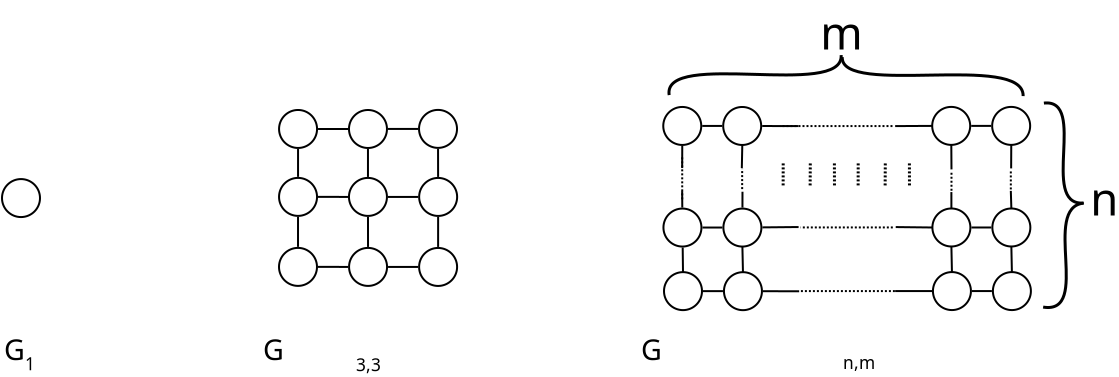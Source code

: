 <?xml version="1.0" encoding="UTF-8"?>
<dia:diagram xmlns:dia="http://www.lysator.liu.se/~alla/dia/">
  <dia:layer name="Background" visible="true" active="true">
    <dia:object type="Standard - Text" version="1" id="O0">
      <dia:attribute name="obj_pos">
        <dia:point val="7.811,18.254"/>
      </dia:attribute>
      <dia:attribute name="obj_bb">
        <dia:rectangle val="7.811,17.449;8.361,18.459"/>
      </dia:attribute>
      <dia:attribute name="text">
        <dia:composite type="text">
          <dia:attribute name="string">
            <dia:string>#1#</dia:string>
          </dia:attribute>
          <dia:attribute name="font">
            <dia:font family="sans" style="0" name="Helvetica"/>
          </dia:attribute>
          <dia:attribute name="height">
            <dia:real val="1.082"/>
          </dia:attribute>
          <dia:attribute name="pos">
            <dia:point val="7.811,18.254"/>
          </dia:attribute>
          <dia:attribute name="color">
            <dia:color val="#000000"/>
          </dia:attribute>
          <dia:attribute name="alignment">
            <dia:enum val="0"/>
          </dia:attribute>
        </dia:composite>
      </dia:attribute>
      <dia:attribute name="valign">
        <dia:enum val="3"/>
      </dia:attribute>
    </dia:object>
    <dia:object type="Standard - Ellipse" version="0" id="O1">
      <dia:attribute name="obj_pos">
        <dia:point val="6.655,8.699"/>
      </dia:attribute>
      <dia:attribute name="obj_bb">
        <dia:rectangle val="6.605,8.649;8.605,10.649"/>
      </dia:attribute>
      <dia:attribute name="elem_corner">
        <dia:point val="6.655,8.699"/>
      </dia:attribute>
      <dia:attribute name="elem_width">
        <dia:real val="1.9"/>
      </dia:attribute>
      <dia:attribute name="elem_height">
        <dia:real val="1.9"/>
      </dia:attribute>
      <dia:attribute name="border_width">
        <dia:real val="0.1"/>
      </dia:attribute>
      <dia:attribute name="aspect">
        <dia:enum val="2"/>
      </dia:attribute>
    </dia:object>
    <dia:object type="Standard - Line" version="0" id="O2">
      <dia:attribute name="obj_pos">
        <dia:point val="46.513,14.309"/>
      </dia:attribute>
      <dia:attribute name="obj_bb">
        <dia:rectangle val="44.652,14.255;46.563,14.36"/>
      </dia:attribute>
      <dia:attribute name="conn_endpoints">
        <dia:point val="46.513,14.309"/>
        <dia:point val="44.702,14.306"/>
      </dia:attribute>
      <dia:attribute name="numcp">
        <dia:int val="1"/>
      </dia:attribute>
      <dia:attribute name="line_width">
        <dia:real val="0.1"/>
      </dia:attribute>
      <dia:connections>
        <dia:connection handle="1" to="O6" connection="8"/>
      </dia:connections>
    </dia:object>
    <dia:object type="Standard - Line" version="0" id="O3">
      <dia:attribute name="obj_pos">
        <dia:point val="41.705,14.303"/>
      </dia:attribute>
      <dia:attribute name="obj_bb">
        <dia:rectangle val="41.655,14.253;42.753,14.353"/>
      </dia:attribute>
      <dia:attribute name="conn_endpoints">
        <dia:point val="41.705,14.303"/>
        <dia:point val="42.703,14.303"/>
      </dia:attribute>
      <dia:attribute name="numcp">
        <dia:int val="1"/>
      </dia:attribute>
      <dia:attribute name="line_width">
        <dia:real val="0.1"/>
      </dia:attribute>
      <dia:connections>
        <dia:connection handle="0" to="O7" connection="8"/>
        <dia:connection handle="1" to="O6" connection="8"/>
      </dia:connections>
    </dia:object>
    <dia:object type="Standard - Line" version="0" id="O4">
      <dia:attribute name="obj_pos">
        <dia:point val="56.15,14.3"/>
      </dia:attribute>
      <dia:attribute name="obj_bb">
        <dia:rectangle val="55.102,14.249;56.2,14.35"/>
      </dia:attribute>
      <dia:attribute name="conn_endpoints">
        <dia:point val="56.15,14.3"/>
        <dia:point val="55.152,14.3"/>
      </dia:attribute>
      <dia:attribute name="numcp">
        <dia:int val="1"/>
      </dia:attribute>
      <dia:attribute name="line_width">
        <dia:real val="0.1"/>
      </dia:attribute>
      <dia:connections>
        <dia:connection handle="0" to="O5" connection="8"/>
        <dia:connection handle="1" to="O8" connection="8"/>
      </dia:connections>
    </dia:object>
    <dia:object type="Standard - Ellipse" version="0" id="O5">
      <dia:attribute name="obj_pos">
        <dia:point val="56.2,13.35"/>
      </dia:attribute>
      <dia:attribute name="obj_bb">
        <dia:rectangle val="56.15,13.3;58.15,15.3"/>
      </dia:attribute>
      <dia:attribute name="elem_corner">
        <dia:point val="56.2,13.35"/>
      </dia:attribute>
      <dia:attribute name="elem_width">
        <dia:real val="1.9"/>
      </dia:attribute>
      <dia:attribute name="elem_height">
        <dia:real val="1.9"/>
      </dia:attribute>
      <dia:attribute name="border_width">
        <dia:real val="0.1"/>
      </dia:attribute>
      <dia:attribute name="aspect">
        <dia:enum val="2"/>
      </dia:attribute>
    </dia:object>
    <dia:object type="Standard - Ellipse" version="0" id="O6">
      <dia:attribute name="obj_pos">
        <dia:point val="42.753,13.354"/>
      </dia:attribute>
      <dia:attribute name="obj_bb">
        <dia:rectangle val="42.703,13.303;44.703,15.303"/>
      </dia:attribute>
      <dia:attribute name="elem_corner">
        <dia:point val="42.753,13.354"/>
      </dia:attribute>
      <dia:attribute name="elem_width">
        <dia:real val="1.9"/>
      </dia:attribute>
      <dia:attribute name="elem_height">
        <dia:real val="1.9"/>
      </dia:attribute>
      <dia:attribute name="border_width">
        <dia:real val="0.1"/>
      </dia:attribute>
      <dia:attribute name="aspect">
        <dia:enum val="2"/>
      </dia:attribute>
    </dia:object>
    <dia:object type="Standard - Ellipse" version="0" id="O7">
      <dia:attribute name="obj_pos">
        <dia:point val="39.755,13.352"/>
      </dia:attribute>
      <dia:attribute name="obj_bb">
        <dia:rectangle val="39.705,13.302;41.705,15.302"/>
      </dia:attribute>
      <dia:attribute name="elem_corner">
        <dia:point val="39.755,13.352"/>
      </dia:attribute>
      <dia:attribute name="elem_width">
        <dia:real val="1.9"/>
      </dia:attribute>
      <dia:attribute name="elem_height">
        <dia:real val="1.9"/>
      </dia:attribute>
      <dia:attribute name="border_width">
        <dia:real val="0.1"/>
      </dia:attribute>
      <dia:attribute name="aspect">
        <dia:enum val="2"/>
      </dia:attribute>
    </dia:object>
    <dia:object type="Standard - Ellipse" version="0" id="O8">
      <dia:attribute name="obj_pos">
        <dia:point val="53.202,13.349"/>
      </dia:attribute>
      <dia:attribute name="obj_bb">
        <dia:rectangle val="53.152,13.299;55.152,15.299"/>
      </dia:attribute>
      <dia:attribute name="elem_corner">
        <dia:point val="53.202,13.349"/>
      </dia:attribute>
      <dia:attribute name="elem_width">
        <dia:real val="1.9"/>
      </dia:attribute>
      <dia:attribute name="elem_height">
        <dia:real val="1.9"/>
      </dia:attribute>
      <dia:attribute name="border_width">
        <dia:real val="0.1"/>
      </dia:attribute>
      <dia:attribute name="show_background">
        <dia:boolean val="false"/>
      </dia:attribute>
      <dia:attribute name="aspect">
        <dia:enum val="2"/>
      </dia:attribute>
    </dia:object>
    <dia:object type="Standard - Line" version="0" id="O9">
      <dia:attribute name="obj_pos">
        <dia:point val="53.202,14.299"/>
      </dia:attribute>
      <dia:attribute name="obj_bb">
        <dia:rectangle val="51.263,14.249;53.252,14.35"/>
      </dia:attribute>
      <dia:attribute name="conn_endpoints">
        <dia:point val="53.202,14.299"/>
        <dia:point val="51.312,14.3"/>
      </dia:attribute>
      <dia:attribute name="numcp">
        <dia:int val="1"/>
      </dia:attribute>
      <dia:attribute name="line_width">
        <dia:real val="0.1"/>
      </dia:attribute>
      <dia:connections>
        <dia:connection handle="0" to="O8" connection="3"/>
      </dia:connections>
    </dia:object>
    <dia:object type="Standard - Line" version="0" id="O10">
      <dia:attribute name="obj_pos">
        <dia:point val="51.3,14.3"/>
      </dia:attribute>
      <dia:attribute name="obj_bb">
        <dia:rectangle val="46.5,14.25;51.35,14.35"/>
      </dia:attribute>
      <dia:attribute name="conn_endpoints">
        <dia:point val="51.3,14.3"/>
        <dia:point val="46.55,14.3"/>
      </dia:attribute>
      <dia:attribute name="numcp">
        <dia:int val="1"/>
      </dia:attribute>
      <dia:attribute name="line_width">
        <dia:real val="0.1"/>
      </dia:attribute>
      <dia:attribute name="line_style">
        <dia:enum val="4"/>
      </dia:attribute>
    </dia:object>
    <dia:object type="Standard - Text" version="1" id="O11">
      <dia:attribute name="obj_pos">
        <dia:point val="6.75,17.759"/>
      </dia:attribute>
      <dia:attribute name="obj_bb">
        <dia:rectangle val="6.75,16.429;48.748,18.097"/>
      </dia:attribute>
      <dia:attribute name="text">
        <dia:composite type="text">
          <dia:attribute name="string">
            <dia:string>#G                                  G                                                   G#</dia:string>
          </dia:attribute>
          <dia:attribute name="font">
            <dia:font family="sans" style="0" name="Helvetica"/>
          </dia:attribute>
          <dia:attribute name="height">
            <dia:real val="1.788"/>
          </dia:attribute>
          <dia:attribute name="pos">
            <dia:point val="6.75,17.759"/>
          </dia:attribute>
          <dia:attribute name="color">
            <dia:color val="#000000"/>
          </dia:attribute>
          <dia:attribute name="alignment">
            <dia:enum val="0"/>
          </dia:attribute>
        </dia:composite>
      </dia:attribute>
      <dia:attribute name="valign">
        <dia:enum val="3"/>
      </dia:attribute>
    </dia:object>
    <dia:object type="Standard - Text" version="1" id="O12">
      <dia:attribute name="obj_pos">
        <dia:point val="24.355,18.304"/>
      </dia:attribute>
      <dia:attribute name="obj_bb">
        <dia:rectangle val="24.355,17.499;25.73,18.509"/>
      </dia:attribute>
      <dia:attribute name="text">
        <dia:composite type="text">
          <dia:attribute name="string">
            <dia:string>#3,3#</dia:string>
          </dia:attribute>
          <dia:attribute name="font">
            <dia:font family="sans" style="0" name="Helvetica"/>
          </dia:attribute>
          <dia:attribute name="height">
            <dia:real val="1.082"/>
          </dia:attribute>
          <dia:attribute name="pos">
            <dia:point val="24.355,18.304"/>
          </dia:attribute>
          <dia:attribute name="color">
            <dia:color val="#000000"/>
          </dia:attribute>
          <dia:attribute name="alignment">
            <dia:enum val="0"/>
          </dia:attribute>
        </dia:composite>
      </dia:attribute>
      <dia:attribute name="valign">
        <dia:enum val="3"/>
      </dia:attribute>
    </dia:object>
    <dia:object type="Standard - Text" version="1" id="O13">
      <dia:attribute name="obj_pos">
        <dia:point val="48.71,18.194"/>
      </dia:attribute>
      <dia:attribute name="obj_bb">
        <dia:rectangle val="48.71,17.389;50.377,18.399"/>
      </dia:attribute>
      <dia:attribute name="text">
        <dia:composite type="text">
          <dia:attribute name="string">
            <dia:string>#n,m#</dia:string>
          </dia:attribute>
          <dia:attribute name="font">
            <dia:font family="sans" style="0" name="Helvetica"/>
          </dia:attribute>
          <dia:attribute name="height">
            <dia:real val="1.082"/>
          </dia:attribute>
          <dia:attribute name="pos">
            <dia:point val="48.71,18.194"/>
          </dia:attribute>
          <dia:attribute name="color">
            <dia:color val="#000000"/>
          </dia:attribute>
          <dia:attribute name="alignment">
            <dia:enum val="0"/>
          </dia:attribute>
        </dia:composite>
      </dia:attribute>
      <dia:attribute name="valign">
        <dia:enum val="3"/>
      </dia:attribute>
    </dia:object>
    <dia:object type="Standard - Ellipse" version="0" id="O14">
      <dia:attribute name="obj_pos">
        <dia:point val="20.505,12.14"/>
      </dia:attribute>
      <dia:attribute name="obj_bb">
        <dia:rectangle val="20.455,12.09;22.455,14.09"/>
      </dia:attribute>
      <dia:attribute name="elem_corner">
        <dia:point val="20.505,12.14"/>
      </dia:attribute>
      <dia:attribute name="elem_width">
        <dia:real val="1.9"/>
      </dia:attribute>
      <dia:attribute name="elem_height">
        <dia:real val="1.9"/>
      </dia:attribute>
      <dia:attribute name="border_width">
        <dia:real val="0.1"/>
      </dia:attribute>
      <dia:attribute name="aspect">
        <dia:enum val="2"/>
      </dia:attribute>
    </dia:object>
    <dia:object type="Standard - Ellipse" version="0" id="O15">
      <dia:attribute name="obj_pos">
        <dia:point val="20.508,5.244"/>
      </dia:attribute>
      <dia:attribute name="obj_bb">
        <dia:rectangle val="20.458,5.194;22.458,7.194"/>
      </dia:attribute>
      <dia:attribute name="elem_corner">
        <dia:point val="20.508,5.244"/>
      </dia:attribute>
      <dia:attribute name="elem_width">
        <dia:real val="1.9"/>
      </dia:attribute>
      <dia:attribute name="elem_height">
        <dia:real val="1.9"/>
      </dia:attribute>
      <dia:attribute name="border_width">
        <dia:real val="0.1"/>
      </dia:attribute>
      <dia:attribute name="aspect">
        <dia:enum val="2"/>
      </dia:attribute>
    </dia:object>
    <dia:object type="Standard - Ellipse" version="0" id="O16">
      <dia:attribute name="obj_pos">
        <dia:point val="20.507,8.64"/>
      </dia:attribute>
      <dia:attribute name="obj_bb">
        <dia:rectangle val="20.457,8.59;22.457,10.59"/>
      </dia:attribute>
      <dia:attribute name="elem_corner">
        <dia:point val="20.507,8.64"/>
      </dia:attribute>
      <dia:attribute name="elem_width">
        <dia:real val="1.9"/>
      </dia:attribute>
      <dia:attribute name="elem_height">
        <dia:real val="1.9"/>
      </dia:attribute>
      <dia:attribute name="border_width">
        <dia:real val="0.1"/>
      </dia:attribute>
      <dia:attribute name="show_background">
        <dia:boolean val="false"/>
      </dia:attribute>
      <dia:attribute name="aspect">
        <dia:enum val="2"/>
      </dia:attribute>
    </dia:object>
    <dia:object type="Standard - Ellipse" version="0" id="O17">
      <dia:attribute name="obj_pos">
        <dia:point val="24.008,12.141"/>
      </dia:attribute>
      <dia:attribute name="obj_bb">
        <dia:rectangle val="23.957,12.091;25.957,14.091"/>
      </dia:attribute>
      <dia:attribute name="elem_corner">
        <dia:point val="24.008,12.141"/>
      </dia:attribute>
      <dia:attribute name="elem_width">
        <dia:real val="1.9"/>
      </dia:attribute>
      <dia:attribute name="elem_height">
        <dia:real val="1.9"/>
      </dia:attribute>
      <dia:attribute name="border_width">
        <dia:real val="0.1"/>
      </dia:attribute>
      <dia:attribute name="aspect">
        <dia:enum val="2"/>
      </dia:attribute>
    </dia:object>
    <dia:object type="Standard - Ellipse" version="0" id="O18">
      <dia:attribute name="obj_pos">
        <dia:point val="24.004,5.245"/>
      </dia:attribute>
      <dia:attribute name="obj_bb">
        <dia:rectangle val="23.954,5.195;25.954,7.195"/>
      </dia:attribute>
      <dia:attribute name="elem_corner">
        <dia:point val="24.004,5.245"/>
      </dia:attribute>
      <dia:attribute name="elem_width">
        <dia:real val="1.9"/>
      </dia:attribute>
      <dia:attribute name="elem_height">
        <dia:real val="1.9"/>
      </dia:attribute>
      <dia:attribute name="border_width">
        <dia:real val="0.1"/>
      </dia:attribute>
      <dia:attribute name="aspect">
        <dia:enum val="2"/>
      </dia:attribute>
    </dia:object>
    <dia:object type="Standard - Ellipse" version="0" id="O19">
      <dia:attribute name="obj_pos">
        <dia:point val="24.003,8.641"/>
      </dia:attribute>
      <dia:attribute name="obj_bb">
        <dia:rectangle val="23.953,8.591;25.953,10.591"/>
      </dia:attribute>
      <dia:attribute name="elem_corner">
        <dia:point val="24.003,8.641"/>
      </dia:attribute>
      <dia:attribute name="elem_width">
        <dia:real val="1.9"/>
      </dia:attribute>
      <dia:attribute name="elem_height">
        <dia:real val="1.9"/>
      </dia:attribute>
      <dia:attribute name="border_width">
        <dia:real val="0.1"/>
      </dia:attribute>
      <dia:attribute name="show_background">
        <dia:boolean val="false"/>
      </dia:attribute>
      <dia:attribute name="aspect">
        <dia:enum val="2"/>
      </dia:attribute>
    </dia:object>
    <dia:object type="Standard - Ellipse" version="0" id="O20">
      <dia:attribute name="obj_pos">
        <dia:point val="27.51,12.143"/>
      </dia:attribute>
      <dia:attribute name="obj_bb">
        <dia:rectangle val="27.46,12.092;29.46,14.092"/>
      </dia:attribute>
      <dia:attribute name="elem_corner">
        <dia:point val="27.51,12.143"/>
      </dia:attribute>
      <dia:attribute name="elem_width">
        <dia:real val="1.9"/>
      </dia:attribute>
      <dia:attribute name="elem_height">
        <dia:real val="1.9"/>
      </dia:attribute>
      <dia:attribute name="border_width">
        <dia:real val="0.1"/>
      </dia:attribute>
      <dia:attribute name="aspect">
        <dia:enum val="2"/>
      </dia:attribute>
    </dia:object>
    <dia:object type="Standard - Ellipse" version="0" id="O21">
      <dia:attribute name="obj_pos">
        <dia:point val="27.506,5.24"/>
      </dia:attribute>
      <dia:attribute name="obj_bb">
        <dia:rectangle val="27.456,5.19;29.456,7.19"/>
      </dia:attribute>
      <dia:attribute name="elem_corner">
        <dia:point val="27.506,5.24"/>
      </dia:attribute>
      <dia:attribute name="elem_width">
        <dia:real val="1.9"/>
      </dia:attribute>
      <dia:attribute name="elem_height">
        <dia:real val="1.9"/>
      </dia:attribute>
      <dia:attribute name="border_width">
        <dia:real val="0.1"/>
      </dia:attribute>
      <dia:attribute name="aspect">
        <dia:enum val="2"/>
      </dia:attribute>
    </dia:object>
    <dia:object type="Standard - Ellipse" version="0" id="O22">
      <dia:attribute name="obj_pos">
        <dia:point val="27.512,8.642"/>
      </dia:attribute>
      <dia:attribute name="obj_bb">
        <dia:rectangle val="27.462,8.592;29.462,10.592"/>
      </dia:attribute>
      <dia:attribute name="elem_corner">
        <dia:point val="27.512,8.642"/>
      </dia:attribute>
      <dia:attribute name="elem_width">
        <dia:real val="1.9"/>
      </dia:attribute>
      <dia:attribute name="elem_height">
        <dia:real val="1.9"/>
      </dia:attribute>
      <dia:attribute name="border_width">
        <dia:real val="0.1"/>
      </dia:attribute>
      <dia:attribute name="show_background">
        <dia:boolean val="false"/>
      </dia:attribute>
      <dia:attribute name="aspect">
        <dia:enum val="2"/>
      </dia:attribute>
    </dia:object>
    <dia:object type="Standard - Line" version="0" id="O23">
      <dia:attribute name="obj_pos">
        <dia:point val="21.457,8.589"/>
      </dia:attribute>
      <dia:attribute name="obj_bb">
        <dia:rectangle val="21.407,7.144;21.508,8.639"/>
      </dia:attribute>
      <dia:attribute name="conn_endpoints">
        <dia:point val="21.457,8.589"/>
        <dia:point val="21.457,7.194"/>
      </dia:attribute>
      <dia:attribute name="numcp">
        <dia:int val="1"/>
      </dia:attribute>
      <dia:attribute name="line_width">
        <dia:real val="0.1"/>
      </dia:attribute>
      <dia:connections>
        <dia:connection handle="0" to="O16" connection="8"/>
        <dia:connection handle="1" to="O15" connection="8"/>
      </dia:connections>
    </dia:object>
    <dia:object type="Standard - Line" version="0" id="O24">
      <dia:attribute name="obj_pos">
        <dia:point val="23.955,6.195"/>
      </dia:attribute>
      <dia:attribute name="obj_bb">
        <dia:rectangle val="22.406,6.144;24.005,6.245"/>
      </dia:attribute>
      <dia:attribute name="conn_endpoints">
        <dia:point val="23.955,6.195"/>
        <dia:point val="22.456,6.194"/>
      </dia:attribute>
      <dia:attribute name="numcp">
        <dia:int val="1"/>
      </dia:attribute>
      <dia:attribute name="line_width">
        <dia:real val="0.1"/>
      </dia:attribute>
      <dia:connections>
        <dia:connection handle="0" to="O18" connection="8"/>
        <dia:connection handle="1" to="O15" connection="8"/>
      </dia:connections>
    </dia:object>
    <dia:object type="Standard - Line" version="0" id="O25">
      <dia:attribute name="obj_pos">
        <dia:point val="24.953,8.591"/>
      </dia:attribute>
      <dia:attribute name="obj_bb">
        <dia:rectangle val="24.904,7.145;25.004,8.641"/>
      </dia:attribute>
      <dia:attribute name="conn_endpoints">
        <dia:point val="24.953,8.591"/>
        <dia:point val="24.954,7.195"/>
      </dia:attribute>
      <dia:attribute name="numcp">
        <dia:int val="1"/>
      </dia:attribute>
      <dia:attribute name="line_width">
        <dia:real val="0.1"/>
      </dia:attribute>
      <dia:connections>
        <dia:connection handle="0" to="O19" connection="8"/>
        <dia:connection handle="1" to="O18" connection="8"/>
      </dia:connections>
    </dia:object>
    <dia:object type="Standard - Line" version="0" id="O26">
      <dia:attribute name="obj_pos">
        <dia:point val="23.955,9.591"/>
      </dia:attribute>
      <dia:attribute name="obj_bb">
        <dia:rectangle val="22.406,9.54;24.005,9.641"/>
      </dia:attribute>
      <dia:attribute name="conn_endpoints">
        <dia:point val="23.955,9.591"/>
        <dia:point val="22.456,9.59"/>
      </dia:attribute>
      <dia:attribute name="numcp">
        <dia:int val="1"/>
      </dia:attribute>
      <dia:attribute name="line_width">
        <dia:real val="0.1"/>
      </dia:attribute>
      <dia:connections>
        <dia:connection handle="0" to="O19" connection="8"/>
        <dia:connection handle="1" to="O16" connection="8"/>
      </dia:connections>
    </dia:object>
    <dia:object type="Standard - Line" version="0" id="O27">
      <dia:attribute name="obj_pos">
        <dia:point val="21.456,12.09"/>
      </dia:attribute>
      <dia:attribute name="obj_bb">
        <dia:rectangle val="21.405,10.54;21.506,12.14"/>
      </dia:attribute>
      <dia:attribute name="conn_endpoints">
        <dia:point val="21.456,12.09"/>
        <dia:point val="21.456,10.59"/>
      </dia:attribute>
      <dia:attribute name="numcp">
        <dia:int val="1"/>
      </dia:attribute>
      <dia:attribute name="line_width">
        <dia:real val="0.1"/>
      </dia:attribute>
      <dia:connections>
        <dia:connection handle="0" to="O14" connection="8"/>
        <dia:connection handle="1" to="O16" connection="8"/>
      </dia:connections>
    </dia:object>
    <dia:object type="Standard - Line" version="0" id="O28">
      <dia:attribute name="obj_pos">
        <dia:point val="23.958,13.091"/>
      </dia:attribute>
      <dia:attribute name="obj_bb">
        <dia:rectangle val="22.405,13.04;24.008,13.141"/>
      </dia:attribute>
      <dia:attribute name="conn_endpoints">
        <dia:point val="23.958,13.091"/>
        <dia:point val="22.455,13.09"/>
      </dia:attribute>
      <dia:attribute name="numcp">
        <dia:int val="1"/>
      </dia:attribute>
      <dia:attribute name="line_width">
        <dia:real val="0.1"/>
      </dia:attribute>
      <dia:connections>
        <dia:connection handle="0" to="O17" connection="8"/>
        <dia:connection handle="1" to="O14" connection="8"/>
      </dia:connections>
    </dia:object>
    <dia:object type="Standard - Line" version="0" id="O29">
      <dia:attribute name="obj_pos">
        <dia:point val="24.956,12.091"/>
      </dia:attribute>
      <dia:attribute name="obj_bb">
        <dia:rectangle val="24.904,10.541;25.006,12.141"/>
      </dia:attribute>
      <dia:attribute name="conn_endpoints">
        <dia:point val="24.956,12.091"/>
        <dia:point val="24.954,10.591"/>
      </dia:attribute>
      <dia:attribute name="numcp">
        <dia:int val="1"/>
      </dia:attribute>
      <dia:attribute name="line_width">
        <dia:real val="0.1"/>
      </dia:attribute>
      <dia:connections>
        <dia:connection handle="0" to="O17" connection="8"/>
        <dia:connection handle="1" to="O19" connection="8"/>
      </dia:connections>
    </dia:object>
    <dia:object type="Standard - Line" version="0" id="O30">
      <dia:attribute name="obj_pos">
        <dia:point val="27.468,9.592"/>
      </dia:attribute>
      <dia:attribute name="obj_bb">
        <dia:rectangle val="25.897,9.541;27.518,9.642"/>
      </dia:attribute>
      <dia:attribute name="conn_endpoints">
        <dia:point val="27.468,9.592"/>
        <dia:point val="25.947,9.591"/>
      </dia:attribute>
      <dia:attribute name="numcp">
        <dia:int val="1"/>
      </dia:attribute>
      <dia:attribute name="line_width">
        <dia:real val="0.1"/>
      </dia:attribute>
      <dia:connections>
        <dia:connection handle="0" to="O22" connection="8"/>
        <dia:connection handle="1" to="O19" connection="8"/>
      </dia:connections>
    </dia:object>
    <dia:object type="Standard - Line" version="0" id="O31">
      <dia:attribute name="obj_pos">
        <dia:point val="28.461,12.092"/>
      </dia:attribute>
      <dia:attribute name="obj_bb">
        <dia:rectangle val="28.41,10.542;28.512,12.142"/>
      </dia:attribute>
      <dia:attribute name="conn_endpoints">
        <dia:point val="28.461,12.092"/>
        <dia:point val="28.461,10.592"/>
      </dia:attribute>
      <dia:attribute name="numcp">
        <dia:int val="1"/>
      </dia:attribute>
      <dia:attribute name="line_width">
        <dia:real val="0.1"/>
      </dia:attribute>
      <dia:connections>
        <dia:connection handle="0" to="O20" connection="8"/>
        <dia:connection handle="1" to="O22" connection="8"/>
      </dia:connections>
    </dia:object>
    <dia:object type="Standard - Line" version="0" id="O32">
      <dia:attribute name="obj_pos">
        <dia:point val="27.46,13.092"/>
      </dia:attribute>
      <dia:attribute name="obj_bb">
        <dia:rectangle val="25.907,13.042;27.51,13.142"/>
      </dia:attribute>
      <dia:attribute name="conn_endpoints">
        <dia:point val="27.46,13.092"/>
        <dia:point val="25.957,13.092"/>
      </dia:attribute>
      <dia:attribute name="numcp">
        <dia:int val="1"/>
      </dia:attribute>
      <dia:attribute name="line_width">
        <dia:real val="0.1"/>
      </dia:attribute>
      <dia:connections>
        <dia:connection handle="0" to="O20" connection="8"/>
        <dia:connection handle="1" to="O17" connection="8"/>
      </dia:connections>
    </dia:object>
    <dia:object type="Standard - Line" version="0" id="O33">
      <dia:attribute name="obj_pos">
        <dia:point val="27.457,6.191"/>
      </dia:attribute>
      <dia:attribute name="obj_bb">
        <dia:rectangle val="25.904,6.141;27.507,6.244"/>
      </dia:attribute>
      <dia:attribute name="conn_endpoints">
        <dia:point val="27.457,6.191"/>
        <dia:point val="25.954,6.194"/>
      </dia:attribute>
      <dia:attribute name="numcp">
        <dia:int val="1"/>
      </dia:attribute>
      <dia:attribute name="line_width">
        <dia:real val="0.1"/>
      </dia:attribute>
      <dia:connections>
        <dia:connection handle="0" to="O21" connection="8"/>
        <dia:connection handle="1" to="O18" connection="8"/>
      </dia:connections>
    </dia:object>
    <dia:object type="Standard - Line" version="0" id="O34">
      <dia:attribute name="obj_pos">
        <dia:point val="28.46,8.594"/>
      </dia:attribute>
      <dia:attribute name="obj_bb">
        <dia:rectangle val="28.408,7.138;28.511,8.644"/>
      </dia:attribute>
      <dia:attribute name="conn_endpoints">
        <dia:point val="28.46,8.594"/>
        <dia:point val="28.458,7.188"/>
      </dia:attribute>
      <dia:attribute name="numcp">
        <dia:int val="1"/>
      </dia:attribute>
      <dia:attribute name="line_width">
        <dia:real val="0.1"/>
      </dia:attribute>
      <dia:connections>
        <dia:connection handle="0" to="O22" connection="8"/>
        <dia:connection handle="1" to="O21" connection="8"/>
      </dia:connections>
    </dia:object>
    <dia:object type="Standard - Line" version="0" id="O35">
      <dia:attribute name="obj_pos">
        <dia:point val="46.475,6.05"/>
      </dia:attribute>
      <dia:attribute name="obj_bb">
        <dia:rectangle val="44.615,5.996;46.525,6.1"/>
      </dia:attribute>
      <dia:attribute name="conn_endpoints">
        <dia:point val="46.475,6.05"/>
        <dia:point val="44.665,6.046"/>
      </dia:attribute>
      <dia:attribute name="numcp">
        <dia:int val="1"/>
      </dia:attribute>
      <dia:attribute name="line_width">
        <dia:real val="0.1"/>
      </dia:attribute>
      <dia:connections>
        <dia:connection handle="1" to="O39" connection="8"/>
      </dia:connections>
    </dia:object>
    <dia:object type="Standard - Line" version="0" id="O36">
      <dia:attribute name="obj_pos">
        <dia:point val="41.668,6.043"/>
      </dia:attribute>
      <dia:attribute name="obj_bb">
        <dia:rectangle val="41.618,5.993;42.715,6.094"/>
      </dia:attribute>
      <dia:attribute name="conn_endpoints">
        <dia:point val="41.668,6.043"/>
        <dia:point val="42.665,6.044"/>
      </dia:attribute>
      <dia:attribute name="numcp">
        <dia:int val="1"/>
      </dia:attribute>
      <dia:attribute name="line_width">
        <dia:real val="0.1"/>
      </dia:attribute>
      <dia:connections>
        <dia:connection handle="0" to="O40" connection="8"/>
        <dia:connection handle="1" to="O39" connection="8"/>
      </dia:connections>
    </dia:object>
    <dia:object type="Standard - Line" version="0" id="O37">
      <dia:attribute name="obj_pos">
        <dia:point val="56.112,6.04"/>
      </dia:attribute>
      <dia:attribute name="obj_bb">
        <dia:rectangle val="55.065,5.99;56.162,6.09"/>
      </dia:attribute>
      <dia:attribute name="conn_endpoints">
        <dia:point val="56.112,6.04"/>
        <dia:point val="55.115,6.04"/>
      </dia:attribute>
      <dia:attribute name="numcp">
        <dia:int val="1"/>
      </dia:attribute>
      <dia:attribute name="line_width">
        <dia:real val="0.1"/>
      </dia:attribute>
      <dia:connections>
        <dia:connection handle="0" to="O38" connection="8"/>
        <dia:connection handle="1" to="O41" connection="8"/>
      </dia:connections>
    </dia:object>
    <dia:object type="Standard - Ellipse" version="0" id="O38">
      <dia:attribute name="obj_pos">
        <dia:point val="56.163,5.09"/>
      </dia:attribute>
      <dia:attribute name="obj_bb">
        <dia:rectangle val="56.113,5.04;58.113,7.04"/>
      </dia:attribute>
      <dia:attribute name="elem_corner">
        <dia:point val="56.163,5.09"/>
      </dia:attribute>
      <dia:attribute name="elem_width">
        <dia:real val="1.9"/>
      </dia:attribute>
      <dia:attribute name="elem_height">
        <dia:real val="1.9"/>
      </dia:attribute>
      <dia:attribute name="border_width">
        <dia:real val="0.1"/>
      </dia:attribute>
      <dia:attribute name="aspect">
        <dia:enum val="2"/>
      </dia:attribute>
    </dia:object>
    <dia:object type="Standard - Ellipse" version="0" id="O39">
      <dia:attribute name="obj_pos">
        <dia:point val="42.715,5.094"/>
      </dia:attribute>
      <dia:attribute name="obj_bb">
        <dia:rectangle val="42.665,5.044;44.665,7.044"/>
      </dia:attribute>
      <dia:attribute name="elem_corner">
        <dia:point val="42.715,5.094"/>
      </dia:attribute>
      <dia:attribute name="elem_width">
        <dia:real val="1.9"/>
      </dia:attribute>
      <dia:attribute name="elem_height">
        <dia:real val="1.9"/>
      </dia:attribute>
      <dia:attribute name="border_width">
        <dia:real val="0.1"/>
      </dia:attribute>
      <dia:attribute name="aspect">
        <dia:enum val="2"/>
      </dia:attribute>
    </dia:object>
    <dia:object type="Standard - Ellipse" version="0" id="O40">
      <dia:attribute name="obj_pos">
        <dia:point val="39.718,5.093"/>
      </dia:attribute>
      <dia:attribute name="obj_bb">
        <dia:rectangle val="39.667,5.043;41.667,7.043"/>
      </dia:attribute>
      <dia:attribute name="elem_corner">
        <dia:point val="39.718,5.093"/>
      </dia:attribute>
      <dia:attribute name="elem_width">
        <dia:real val="1.9"/>
      </dia:attribute>
      <dia:attribute name="elem_height">
        <dia:real val="1.9"/>
      </dia:attribute>
      <dia:attribute name="border_width">
        <dia:real val="0.1"/>
      </dia:attribute>
      <dia:attribute name="aspect">
        <dia:enum val="2"/>
      </dia:attribute>
    </dia:object>
    <dia:object type="Standard - Ellipse" version="0" id="O41">
      <dia:attribute name="obj_pos">
        <dia:point val="53.165,5.09"/>
      </dia:attribute>
      <dia:attribute name="obj_bb">
        <dia:rectangle val="53.115,5.04;55.115,7.04"/>
      </dia:attribute>
      <dia:attribute name="elem_corner">
        <dia:point val="53.165,5.09"/>
      </dia:attribute>
      <dia:attribute name="elem_width">
        <dia:real val="1.9"/>
      </dia:attribute>
      <dia:attribute name="elem_height">
        <dia:real val="1.9"/>
      </dia:attribute>
      <dia:attribute name="border_width">
        <dia:real val="0.1"/>
      </dia:attribute>
      <dia:attribute name="show_background">
        <dia:boolean val="false"/>
      </dia:attribute>
      <dia:attribute name="aspect">
        <dia:enum val="2"/>
      </dia:attribute>
    </dia:object>
    <dia:object type="Standard - Line" version="0" id="O42">
      <dia:attribute name="obj_pos">
        <dia:point val="53.165,6.04"/>
      </dia:attribute>
      <dia:attribute name="obj_bb">
        <dia:rectangle val="51.262,5.99;53.215,6.1"/>
      </dia:attribute>
      <dia:attribute name="conn_endpoints">
        <dia:point val="53.165,6.04"/>
        <dia:point val="51.312,6.05"/>
      </dia:attribute>
      <dia:attribute name="numcp">
        <dia:int val="1"/>
      </dia:attribute>
      <dia:attribute name="line_width">
        <dia:real val="0.1"/>
      </dia:attribute>
      <dia:connections>
        <dia:connection handle="0" to="O41" connection="3"/>
      </dia:connections>
    </dia:object>
    <dia:object type="Standard - Line" version="0" id="O43">
      <dia:attribute name="obj_pos">
        <dia:point val="51.179,6.05"/>
      </dia:attribute>
      <dia:attribute name="obj_bb">
        <dia:rectangle val="45.52,5.998;51.229,6.1"/>
      </dia:attribute>
      <dia:attribute name="conn_endpoints">
        <dia:point val="51.179,6.05"/>
        <dia:point val="45.57,6.048"/>
      </dia:attribute>
      <dia:attribute name="numcp">
        <dia:int val="1"/>
      </dia:attribute>
      <dia:attribute name="line_width">
        <dia:real val="0.1"/>
      </dia:attribute>
      <dia:attribute name="line_style">
        <dia:enum val="4"/>
      </dia:attribute>
      <dia:connections>
        <dia:connection handle="1" to="O35" connection="0"/>
      </dia:connections>
    </dia:object>
    <dia:object type="Standard - Line" version="0" id="O44">
      <dia:attribute name="obj_pos">
        <dia:point val="46.485,11.097"/>
      </dia:attribute>
      <dia:attribute name="obj_bb">
        <dia:rectangle val="44.624,11.046;46.535,11.165"/>
      </dia:attribute>
      <dia:attribute name="conn_endpoints">
        <dia:point val="46.485,11.097"/>
        <dia:point val="44.675,11.114"/>
      </dia:attribute>
      <dia:attribute name="numcp">
        <dia:int val="1"/>
      </dia:attribute>
      <dia:attribute name="line_width">
        <dia:real val="0.1"/>
      </dia:attribute>
      <dia:connections>
        <dia:connection handle="1" to="O48" connection="8"/>
      </dia:connections>
    </dia:object>
    <dia:object type="Standard - Line" version="0" id="O45">
      <dia:attribute name="obj_pos">
        <dia:point val="41.678,11.123"/>
      </dia:attribute>
      <dia:attribute name="obj_bb">
        <dia:rectangle val="41.628,11.073;42.725,11.174"/>
      </dia:attribute>
      <dia:attribute name="conn_endpoints">
        <dia:point val="41.678,11.123"/>
        <dia:point val="42.675,11.124"/>
      </dia:attribute>
      <dia:attribute name="numcp">
        <dia:int val="1"/>
      </dia:attribute>
      <dia:attribute name="line_width">
        <dia:real val="0.1"/>
      </dia:attribute>
      <dia:connections>
        <dia:connection handle="0" to="O49" connection="8"/>
        <dia:connection handle="1" to="O48" connection="8"/>
      </dia:connections>
    </dia:object>
    <dia:object type="Standard - Line" version="0" id="O46">
      <dia:attribute name="obj_pos">
        <dia:point val="56.122,11.12"/>
      </dia:attribute>
      <dia:attribute name="obj_bb">
        <dia:rectangle val="55.075,11.07;56.172,11.17"/>
      </dia:attribute>
      <dia:attribute name="conn_endpoints">
        <dia:point val="56.122,11.12"/>
        <dia:point val="55.125,11.12"/>
      </dia:attribute>
      <dia:attribute name="numcp">
        <dia:int val="1"/>
      </dia:attribute>
      <dia:attribute name="line_width">
        <dia:real val="0.1"/>
      </dia:attribute>
      <dia:connections>
        <dia:connection handle="0" to="O47" connection="8"/>
        <dia:connection handle="1" to="O50" connection="8"/>
      </dia:connections>
    </dia:object>
    <dia:object type="Standard - Ellipse" version="0" id="O47">
      <dia:attribute name="obj_pos">
        <dia:point val="56.173,10.17"/>
      </dia:attribute>
      <dia:attribute name="obj_bb">
        <dia:rectangle val="56.123,10.12;58.123,12.12"/>
      </dia:attribute>
      <dia:attribute name="elem_corner">
        <dia:point val="56.173,10.17"/>
      </dia:attribute>
      <dia:attribute name="elem_width">
        <dia:real val="1.9"/>
      </dia:attribute>
      <dia:attribute name="elem_height">
        <dia:real val="1.9"/>
      </dia:attribute>
      <dia:attribute name="border_width">
        <dia:real val="0.1"/>
      </dia:attribute>
      <dia:attribute name="aspect">
        <dia:enum val="2"/>
      </dia:attribute>
    </dia:object>
    <dia:object type="Standard - Ellipse" version="0" id="O48">
      <dia:attribute name="obj_pos">
        <dia:point val="42.725,10.174"/>
      </dia:attribute>
      <dia:attribute name="obj_bb">
        <dia:rectangle val="42.675,10.124;44.675,12.124"/>
      </dia:attribute>
      <dia:attribute name="elem_corner">
        <dia:point val="42.725,10.174"/>
      </dia:attribute>
      <dia:attribute name="elem_width">
        <dia:real val="1.9"/>
      </dia:attribute>
      <dia:attribute name="elem_height">
        <dia:real val="1.9"/>
      </dia:attribute>
      <dia:attribute name="border_width">
        <dia:real val="0.1"/>
      </dia:attribute>
      <dia:attribute name="aspect">
        <dia:enum val="2"/>
      </dia:attribute>
    </dia:object>
    <dia:object type="Standard - Ellipse" version="0" id="O49">
      <dia:attribute name="obj_pos">
        <dia:point val="39.727,10.173"/>
      </dia:attribute>
      <dia:attribute name="obj_bb">
        <dia:rectangle val="39.678,10.123;41.678,12.123"/>
      </dia:attribute>
      <dia:attribute name="elem_corner">
        <dia:point val="39.727,10.173"/>
      </dia:attribute>
      <dia:attribute name="elem_width">
        <dia:real val="1.9"/>
      </dia:attribute>
      <dia:attribute name="elem_height">
        <dia:real val="1.9"/>
      </dia:attribute>
      <dia:attribute name="border_width">
        <dia:real val="0.1"/>
      </dia:attribute>
      <dia:attribute name="aspect">
        <dia:enum val="2"/>
      </dia:attribute>
    </dia:object>
    <dia:object type="Standard - Ellipse" version="0" id="O50">
      <dia:attribute name="obj_pos">
        <dia:point val="53.175,10.17"/>
      </dia:attribute>
      <dia:attribute name="obj_bb">
        <dia:rectangle val="53.125,10.12;55.125,12.12"/>
      </dia:attribute>
      <dia:attribute name="elem_corner">
        <dia:point val="53.175,10.17"/>
      </dia:attribute>
      <dia:attribute name="elem_width">
        <dia:real val="1.9"/>
      </dia:attribute>
      <dia:attribute name="elem_height">
        <dia:real val="1.9"/>
      </dia:attribute>
      <dia:attribute name="border_width">
        <dia:real val="0.1"/>
      </dia:attribute>
      <dia:attribute name="show_background">
        <dia:boolean val="false"/>
      </dia:attribute>
      <dia:attribute name="aspect">
        <dia:enum val="2"/>
      </dia:attribute>
    </dia:object>
    <dia:object type="Standard - Line" version="0" id="O51">
      <dia:attribute name="obj_pos">
        <dia:point val="53.175,11.12"/>
      </dia:attribute>
      <dia:attribute name="obj_bb">
        <dia:rectangle val="51.29,11.049;53.225,11.171"/>
      </dia:attribute>
      <dia:attribute name="conn_endpoints">
        <dia:point val="53.175,11.12"/>
        <dia:point val="51.341,11.099"/>
      </dia:attribute>
      <dia:attribute name="numcp">
        <dia:int val="1"/>
      </dia:attribute>
      <dia:attribute name="line_width">
        <dia:real val="0.1"/>
      </dia:attribute>
      <dia:connections>
        <dia:connection handle="0" to="O50" connection="3"/>
      </dia:connections>
    </dia:object>
    <dia:object type="Standard - Line" version="0" id="O52">
      <dia:attribute name="obj_pos">
        <dia:point val="51.196,11.117"/>
      </dia:attribute>
      <dia:attribute name="obj_bb">
        <dia:rectangle val="46.529,11.067;51.246,11.167"/>
      </dia:attribute>
      <dia:attribute name="conn_endpoints">
        <dia:point val="51.196,11.117"/>
        <dia:point val="46.579,11.117"/>
      </dia:attribute>
      <dia:attribute name="numcp">
        <dia:int val="1"/>
      </dia:attribute>
      <dia:attribute name="line_width">
        <dia:real val="0.1"/>
      </dia:attribute>
      <dia:attribute name="line_style">
        <dia:enum val="4"/>
      </dia:attribute>
    </dia:object>
    <dia:object type="Standard - Line" version="0" id="O53">
      <dia:attribute name="obj_pos">
        <dia:point val="40.663,8.15"/>
      </dia:attribute>
      <dia:attribute name="obj_bb">
        <dia:rectangle val="40.612,6.979;40.718,8.2"/>
      </dia:attribute>
      <dia:attribute name="conn_endpoints">
        <dia:point val="40.663,8.15"/>
        <dia:point val="40.668,7.029"/>
      </dia:attribute>
      <dia:attribute name="numcp">
        <dia:int val="1"/>
      </dia:attribute>
      <dia:attribute name="line_width">
        <dia:real val="0.1"/>
      </dia:attribute>
    </dia:object>
    <dia:object type="Standard - Line" version="0" id="O54">
      <dia:attribute name="obj_pos">
        <dia:point val="40.669,10.124"/>
      </dia:attribute>
      <dia:attribute name="obj_bb">
        <dia:rectangle val="40.612,9.25;40.72,10.175"/>
      </dia:attribute>
      <dia:attribute name="conn_endpoints">
        <dia:point val="40.669,10.124"/>
        <dia:point val="40.663,9.3"/>
      </dia:attribute>
      <dia:attribute name="numcp">
        <dia:int val="1"/>
      </dia:attribute>
      <dia:attribute name="line_width">
        <dia:real val="0.1"/>
      </dia:attribute>
      <dia:connections>
        <dia:connection handle="0" to="O49" connection="8"/>
      </dia:connections>
    </dia:object>
    <dia:object type="Standard - Line" version="0" id="O55">
      <dia:attribute name="obj_pos">
        <dia:point val="40.666,9.712"/>
      </dia:attribute>
      <dia:attribute name="obj_bb">
        <dia:rectangle val="40.615,7.54;40.716,9.762"/>
      </dia:attribute>
      <dia:attribute name="conn_endpoints">
        <dia:point val="40.666,9.712"/>
        <dia:point val="40.665,7.59"/>
      </dia:attribute>
      <dia:attribute name="numcp">
        <dia:int val="1"/>
      </dia:attribute>
      <dia:attribute name="line_width">
        <dia:real val="0.1"/>
      </dia:attribute>
      <dia:attribute name="line_style">
        <dia:enum val="4"/>
      </dia:attribute>
      <dia:connections>
        <dia:connection handle="0" to="O54" connection="0"/>
        <dia:connection handle="1" to="O53" connection="0"/>
      </dia:connections>
    </dia:object>
    <dia:object type="Standard - Line" version="0" id="O56">
      <dia:attribute name="obj_pos">
        <dia:point val="43.646,8.15"/>
      </dia:attribute>
      <dia:attribute name="obj_bb">
        <dia:rectangle val="43.595,6.933;43.721,8.201"/>
      </dia:attribute>
      <dia:attribute name="conn_endpoints">
        <dia:point val="43.646,8.15"/>
        <dia:point val="43.67,6.984"/>
      </dia:attribute>
      <dia:attribute name="numcp">
        <dia:int val="1"/>
      </dia:attribute>
      <dia:attribute name="line_width">
        <dia:real val="0.1"/>
      </dia:attribute>
    </dia:object>
    <dia:object type="Standard - Line" version="0" id="O57">
      <dia:attribute name="obj_pos">
        <dia:point val="43.678,10.127"/>
      </dia:attribute>
      <dia:attribute name="obj_bb">
        <dia:rectangle val="43.627,9.283;43.729,10.177"/>
      </dia:attribute>
      <dia:attribute name="conn_endpoints">
        <dia:point val="43.678,10.127"/>
        <dia:point val="43.679,9.333"/>
      </dia:attribute>
      <dia:attribute name="numcp">
        <dia:int val="1"/>
      </dia:attribute>
      <dia:attribute name="line_width">
        <dia:real val="0.1"/>
      </dia:attribute>
      <dia:connections>
        <dia:connection handle="0" to="O48" connection="8"/>
      </dia:connections>
    </dia:object>
    <dia:object type="Standard - Line" version="0" id="O58">
      <dia:attribute name="obj_pos">
        <dia:point val="43.663,9.2"/>
      </dia:attribute>
      <dia:attribute name="obj_bb">
        <dia:rectangle val="43.612,8.133;43.712,9.25"/>
      </dia:attribute>
      <dia:attribute name="conn_endpoints">
        <dia:point val="43.663,9.2"/>
        <dia:point val="43.663,8.183"/>
      </dia:attribute>
      <dia:attribute name="numcp">
        <dia:int val="1"/>
      </dia:attribute>
      <dia:attribute name="line_width">
        <dia:real val="0.1"/>
      </dia:attribute>
      <dia:attribute name="line_style">
        <dia:enum val="4"/>
      </dia:attribute>
    </dia:object>
    <dia:object type="Standard - Line" version="0" id="O59">
      <dia:attribute name="obj_pos">
        <dia:point val="54.129,8.217"/>
      </dia:attribute>
      <dia:attribute name="obj_bb">
        <dia:rectangle val="54.069,6.93;54.18,8.267"/>
      </dia:attribute>
      <dia:attribute name="conn_endpoints">
        <dia:point val="54.129,8.217"/>
        <dia:point val="54.12,6.98"/>
      </dia:attribute>
      <dia:attribute name="numcp">
        <dia:int val="1"/>
      </dia:attribute>
      <dia:attribute name="line_width">
        <dia:real val="0.1"/>
      </dia:attribute>
    </dia:object>
    <dia:object type="Standard - Line" version="0" id="O60">
      <dia:attribute name="obj_pos">
        <dia:point val="54.125,10.17"/>
      </dia:attribute>
      <dia:attribute name="obj_bb">
        <dia:rectangle val="54.074,9.299;54.175,10.22"/>
      </dia:attribute>
      <dia:attribute name="conn_endpoints">
        <dia:point val="54.125,10.17"/>
        <dia:point val="54.124,9.349"/>
      </dia:attribute>
      <dia:attribute name="numcp">
        <dia:int val="1"/>
      </dia:attribute>
      <dia:attribute name="line_width">
        <dia:real val="0.1"/>
      </dia:attribute>
      <dia:connections>
        <dia:connection handle="0" to="O50" connection="1"/>
      </dia:connections>
    </dia:object>
    <dia:object type="Standard - Line" version="0" id="O61">
      <dia:attribute name="obj_pos">
        <dia:point val="54.129,9.283"/>
      </dia:attribute>
      <dia:attribute name="obj_bb">
        <dia:rectangle val="54.079,8.233;54.179,9.333"/>
      </dia:attribute>
      <dia:attribute name="conn_endpoints">
        <dia:point val="54.129,9.283"/>
        <dia:point val="54.129,8.283"/>
      </dia:attribute>
      <dia:attribute name="numcp">
        <dia:int val="1"/>
      </dia:attribute>
      <dia:attribute name="line_width">
        <dia:real val="0.1"/>
      </dia:attribute>
      <dia:attribute name="line_style">
        <dia:enum val="4"/>
      </dia:attribute>
    </dia:object>
    <dia:object type="Standard - Line" version="0" id="O62">
      <dia:attribute name="obj_pos">
        <dia:point val="57.112,8.167"/>
      </dia:attribute>
      <dia:attribute name="obj_bb">
        <dia:rectangle val="57.062,6.93;57.168,8.217"/>
      </dia:attribute>
      <dia:attribute name="conn_endpoints">
        <dia:point val="57.112,8.167"/>
        <dia:point val="57.118,6.98"/>
      </dia:attribute>
      <dia:attribute name="numcp">
        <dia:int val="1"/>
      </dia:attribute>
      <dia:attribute name="line_width">
        <dia:real val="0.1"/>
      </dia:attribute>
    </dia:object>
    <dia:object type="Standard - Line" version="0" id="O63">
      <dia:attribute name="obj_pos">
        <dia:point val="57.123,10.17"/>
      </dia:attribute>
      <dia:attribute name="obj_bb">
        <dia:rectangle val="57.044,9.238;57.174,10.222"/>
      </dia:attribute>
      <dia:attribute name="conn_endpoints">
        <dia:point val="57.123,10.17"/>
        <dia:point val="57.096,9.289"/>
      </dia:attribute>
      <dia:attribute name="numcp">
        <dia:int val="1"/>
      </dia:attribute>
      <dia:attribute name="line_width">
        <dia:real val="0.1"/>
      </dia:attribute>
      <dia:connections>
        <dia:connection handle="0" to="O47" connection="1"/>
      </dia:connections>
    </dia:object>
    <dia:object type="Standard - Line" version="0" id="O64">
      <dia:attribute name="obj_pos">
        <dia:point val="57.096,9.217"/>
      </dia:attribute>
      <dia:attribute name="obj_bb">
        <dia:rectangle val="57.046,8.183;57.146,9.267"/>
      </dia:attribute>
      <dia:attribute name="conn_endpoints">
        <dia:point val="57.096,9.217"/>
        <dia:point val="57.096,8.233"/>
      </dia:attribute>
      <dia:attribute name="numcp">
        <dia:int val="1"/>
      </dia:attribute>
      <dia:attribute name="line_width">
        <dia:real val="0.1"/>
      </dia:attribute>
      <dia:attribute name="line_style">
        <dia:enum val="4"/>
      </dia:attribute>
    </dia:object>
    <dia:object type="Standard - Line" version="0" id="O65">
      <dia:attribute name="obj_pos">
        <dia:point val="40.705,13.352"/>
      </dia:attribute>
      <dia:attribute name="obj_bb">
        <dia:rectangle val="40.639,12.072;40.756,13.403"/>
      </dia:attribute>
      <dia:attribute name="conn_endpoints">
        <dia:point val="40.705,13.352"/>
        <dia:point val="40.69,12.123"/>
      </dia:attribute>
      <dia:attribute name="numcp">
        <dia:int val="1"/>
      </dia:attribute>
      <dia:attribute name="line_width">
        <dia:real val="0.1"/>
      </dia:attribute>
      <dia:connections>
        <dia:connection handle="0" to="O7" connection="1"/>
        <dia:connection handle="1" to="O49" connection="8"/>
      </dia:connections>
    </dia:object>
    <dia:object type="Standard - Line" version="0" id="O66">
      <dia:attribute name="obj_pos">
        <dia:point val="43.703,13.354"/>
      </dia:attribute>
      <dia:attribute name="obj_bb">
        <dia:rectangle val="43.624,12.023;43.754,13.405"/>
      </dia:attribute>
      <dia:attribute name="conn_endpoints">
        <dia:point val="43.703,13.354"/>
        <dia:point val="43.675,12.074"/>
      </dia:attribute>
      <dia:attribute name="numcp">
        <dia:int val="1"/>
      </dia:attribute>
      <dia:attribute name="line_width">
        <dia:real val="0.1"/>
      </dia:attribute>
      <dia:connections>
        <dia:connection handle="0" to="O6" connection="1"/>
        <dia:connection handle="1" to="O48" connection="6"/>
      </dia:connections>
    </dia:object>
    <dia:object type="Standard - Line" version="0" id="O67">
      <dia:attribute name="obj_pos">
        <dia:point val="54.152,13.349"/>
      </dia:attribute>
      <dia:attribute name="obj_bb">
        <dia:rectangle val="54.074,12.019;54.203,13.4"/>
      </dia:attribute>
      <dia:attribute name="conn_endpoints">
        <dia:point val="54.152,13.349"/>
        <dia:point val="54.125,12.07"/>
      </dia:attribute>
      <dia:attribute name="numcp">
        <dia:int val="1"/>
      </dia:attribute>
      <dia:attribute name="line_width">
        <dia:real val="0.1"/>
      </dia:attribute>
      <dia:connections>
        <dia:connection handle="0" to="O8" connection="1"/>
        <dia:connection handle="1" to="O50" connection="6"/>
      </dia:connections>
    </dia:object>
    <dia:object type="Standard - Line" version="0" id="O68">
      <dia:attribute name="obj_pos">
        <dia:point val="57.15,13.35"/>
      </dia:attribute>
      <dia:attribute name="obj_bb">
        <dia:rectangle val="57.072,12.019;57.201,13.401"/>
      </dia:attribute>
      <dia:attribute name="conn_endpoints">
        <dia:point val="57.15,13.35"/>
        <dia:point val="57.123,12.07"/>
      </dia:attribute>
      <dia:attribute name="numcp">
        <dia:int val="1"/>
      </dia:attribute>
      <dia:attribute name="line_width">
        <dia:real val="0.1"/>
      </dia:attribute>
      <dia:connections>
        <dia:connection handle="0" to="O5" connection="1"/>
        <dia:connection handle="1" to="O47" connection="6"/>
      </dia:connections>
    </dia:object>
    <dia:object type="Standard - Line" version="0" id="O69">
      <dia:attribute name="obj_pos">
        <dia:point val="45.712,9.017"/>
      </dia:attribute>
      <dia:attribute name="obj_bb">
        <dia:rectangle val="45.637,7.791;45.79,9.092"/>
      </dia:attribute>
      <dia:attribute name="conn_endpoints">
        <dia:point val="45.712,9.017"/>
        <dia:point val="45.715,7.866"/>
      </dia:attribute>
      <dia:attribute name="numcp">
        <dia:int val="1"/>
      </dia:attribute>
      <dia:attribute name="line_width">
        <dia:real val="0.15"/>
      </dia:attribute>
      <dia:attribute name="line_style">
        <dia:enum val="4"/>
      </dia:attribute>
    </dia:object>
    <dia:object type="Standard - Line" version="0" id="O70">
      <dia:attribute name="obj_pos">
        <dia:point val="47.062,9.017"/>
      </dia:attribute>
      <dia:attribute name="obj_bb">
        <dia:rectangle val="46.987,7.814;47.145,9.092"/>
      </dia:attribute>
      <dia:attribute name="conn_endpoints">
        <dia:point val="47.062,9.017"/>
        <dia:point val="47.07,7.89"/>
      </dia:attribute>
      <dia:attribute name="numcp">
        <dia:int val="1"/>
      </dia:attribute>
      <dia:attribute name="line_width">
        <dia:real val="0.15"/>
      </dia:attribute>
      <dia:attribute name="line_style">
        <dia:enum val="4"/>
      </dia:attribute>
    </dia:object>
    <dia:object type="Standard - Line" version="0" id="O71">
      <dia:attribute name="obj_pos">
        <dia:point val="48.279,9.017"/>
      </dia:attribute>
      <dia:attribute name="obj_bb">
        <dia:rectangle val="48.2,7.838;48.355,9.092"/>
      </dia:attribute>
      <dia:attribute name="conn_endpoints">
        <dia:point val="48.279,9.017"/>
        <dia:point val="48.275,7.913"/>
      </dia:attribute>
      <dia:attribute name="numcp">
        <dia:int val="1"/>
      </dia:attribute>
      <dia:attribute name="line_width">
        <dia:real val="0.15"/>
      </dia:attribute>
      <dia:attribute name="line_style">
        <dia:enum val="4"/>
      </dia:attribute>
    </dia:object>
    <dia:object type="Standard - Line" version="0" id="O72">
      <dia:attribute name="obj_pos">
        <dia:point val="49.462,9.017"/>
      </dia:attribute>
      <dia:attribute name="obj_bb">
        <dia:rectangle val="49.387,7.778;49.54,9.092"/>
      </dia:attribute>
      <dia:attribute name="conn_endpoints">
        <dia:point val="49.462,9.017"/>
        <dia:point val="49.465,7.853"/>
      </dia:attribute>
      <dia:attribute name="numcp">
        <dia:int val="1"/>
      </dia:attribute>
      <dia:attribute name="line_width">
        <dia:real val="0.15"/>
      </dia:attribute>
      <dia:attribute name="line_style">
        <dia:enum val="4"/>
      </dia:attribute>
    </dia:object>
    <dia:object type="Standard - Line" version="0" id="O73">
      <dia:attribute name="obj_pos">
        <dia:point val="50.812,9.017"/>
      </dia:attribute>
      <dia:attribute name="obj_bb">
        <dia:rectangle val="50.737,7.818;50.895,9.092"/>
      </dia:attribute>
      <dia:attribute name="conn_endpoints">
        <dia:point val="50.812,9.017"/>
        <dia:point val="50.82,7.893"/>
      </dia:attribute>
      <dia:attribute name="numcp">
        <dia:int val="1"/>
      </dia:attribute>
      <dia:attribute name="line_width">
        <dia:real val="0.15"/>
      </dia:attribute>
      <dia:attribute name="line_style">
        <dia:enum val="4"/>
      </dia:attribute>
    </dia:object>
    <dia:object type="Standard - Line" version="0" id="O74">
      <dia:attribute name="obj_pos">
        <dia:point val="52.029,9.017"/>
      </dia:attribute>
      <dia:attribute name="obj_bb">
        <dia:rectangle val="51.95,7.774;52.105,9.092"/>
      </dia:attribute>
      <dia:attribute name="conn_endpoints">
        <dia:point val="52.029,9.017"/>
        <dia:point val="52.025,7.85"/>
      </dia:attribute>
      <dia:attribute name="numcp">
        <dia:int val="1"/>
      </dia:attribute>
      <dia:attribute name="line_width">
        <dia:real val="0.15"/>
      </dia:attribute>
      <dia:attribute name="line_style">
        <dia:enum val="4"/>
      </dia:attribute>
    </dia:object>
    <dia:object type="Standard - BezierLine" version="0" id="O75">
      <dia:attribute name="obj_pos">
        <dia:point val="48.612,2.5"/>
      </dia:attribute>
      <dia:attribute name="obj_bb">
        <dia:rectangle val="39.927,2.42;48.692,4.585"/>
      </dia:attribute>
      <dia:attribute name="bez_points">
        <dia:point val="48.612,2.5"/>
        <dia:point val="48.763,4.7"/>
        <dia:point val="39.663,2.2"/>
        <dia:point val="40.013,4.5"/>
      </dia:attribute>
      <dia:attribute name="corner_types">
        <dia:enum val="0"/>
        <dia:enum val="0"/>
      </dia:attribute>
      <dia:attribute name="line_width">
        <dia:real val="0.15"/>
      </dia:attribute>
    </dia:object>
    <dia:object type="Standard - BezierLine" version="0" id="O76">
      <dia:attribute name="obj_pos">
        <dia:point val="48.668,2.599"/>
      </dia:attribute>
      <dia:attribute name="obj_bb">
        <dia:rectangle val="48.59,2.52;57.789,4.627"/>
      </dia:attribute>
      <dia:attribute name="bez_points">
        <dia:point val="48.668,2.599"/>
        <dia:point val="48.562,4.6"/>
        <dia:point val="57.763,2.35"/>
        <dia:point val="57.712,4.55"/>
      </dia:attribute>
      <dia:attribute name="corner_types">
        <dia:enum val="0"/>
        <dia:enum val="0"/>
      </dia:attribute>
      <dia:attribute name="line_width">
        <dia:real val="0.15"/>
      </dia:attribute>
    </dia:object>
    <dia:object type="Standard - Text" version="1" id="O77">
      <dia:attribute name="obj_pos">
        <dia:point val="47.568,2.223"/>
      </dia:attribute>
      <dia:attribute name="obj_bb">
        <dia:rectangle val="47.568,0.113;49.78,2.76"/>
      </dia:attribute>
      <dia:attribute name="text">
        <dia:composite type="text">
          <dia:attribute name="string">
            <dia:string>#m#</dia:string>
          </dia:attribute>
          <dia:attribute name="font">
            <dia:font family="sans" style="0" name="Helvetica"/>
          </dia:attribute>
          <dia:attribute name="height">
            <dia:real val="2.838"/>
          </dia:attribute>
          <dia:attribute name="pos">
            <dia:point val="47.568,2.223"/>
          </dia:attribute>
          <dia:attribute name="color">
            <dia:color val="#000000"/>
          </dia:attribute>
          <dia:attribute name="alignment">
            <dia:enum val="0"/>
          </dia:attribute>
        </dia:composite>
      </dia:attribute>
      <dia:attribute name="valign">
        <dia:enum val="3"/>
      </dia:attribute>
    </dia:object>
    <dia:object type="Standard - BezierLine" version="0" id="O78">
      <dia:attribute name="obj_pos">
        <dia:point val="60.7,9.9"/>
      </dia:attribute>
      <dia:attribute name="obj_bb">
        <dia:rectangle val="58.667,4.816;60.778,9.978"/>
      </dia:attribute>
      <dia:attribute name="bez_points">
        <dia:point val="60.7,9.9"/>
        <dia:point val="58.538,10"/>
        <dia:point val="60.95,4.65"/>
        <dia:point val="58.75,4.9"/>
      </dia:attribute>
      <dia:attribute name="corner_types">
        <dia:enum val="0"/>
        <dia:enum val="0"/>
      </dia:attribute>
      <dia:attribute name="line_width">
        <dia:real val="0.15"/>
      </dia:attribute>
    </dia:object>
    <dia:object type="Standard - BezierLine" version="0" id="O79">
      <dia:attribute name="obj_pos">
        <dia:point val="60.75,9.9"/>
      </dia:attribute>
      <dia:attribute name="obj_bb">
        <dia:rectangle val="58.626,9.818;60.832,15.196"/>
      </dia:attribute>
      <dia:attribute name="bez_points">
        <dia:point val="60.75,9.9"/>
        <dia:point val="58.6,10.1"/>
        <dia:point val="61.163,15.5"/>
        <dia:point val="58.712,15.1"/>
      </dia:attribute>
      <dia:attribute name="corner_types">
        <dia:enum val="0"/>
        <dia:enum val="0"/>
      </dia:attribute>
      <dia:attribute name="line_width">
        <dia:real val="0.15"/>
      </dia:attribute>
    </dia:object>
    <dia:object type="Standard - Text" version="1" id="O80">
      <dia:attribute name="obj_pos">
        <dia:point val="61.068,10.523"/>
      </dia:attribute>
      <dia:attribute name="obj_bb">
        <dia:rectangle val="61.068,8.412;62.508,11.06"/>
      </dia:attribute>
      <dia:attribute name="text">
        <dia:composite type="text">
          <dia:attribute name="string">
            <dia:string>#n#</dia:string>
          </dia:attribute>
          <dia:attribute name="font">
            <dia:font family="sans" style="0" name="Helvetica"/>
          </dia:attribute>
          <dia:attribute name="height">
            <dia:real val="2.838"/>
          </dia:attribute>
          <dia:attribute name="pos">
            <dia:point val="61.068,10.523"/>
          </dia:attribute>
          <dia:attribute name="color">
            <dia:color val="#000000"/>
          </dia:attribute>
          <dia:attribute name="alignment">
            <dia:enum val="0"/>
          </dia:attribute>
        </dia:composite>
      </dia:attribute>
      <dia:attribute name="valign">
        <dia:enum val="3"/>
      </dia:attribute>
    </dia:object>
  </dia:layer>
</dia:diagram>
